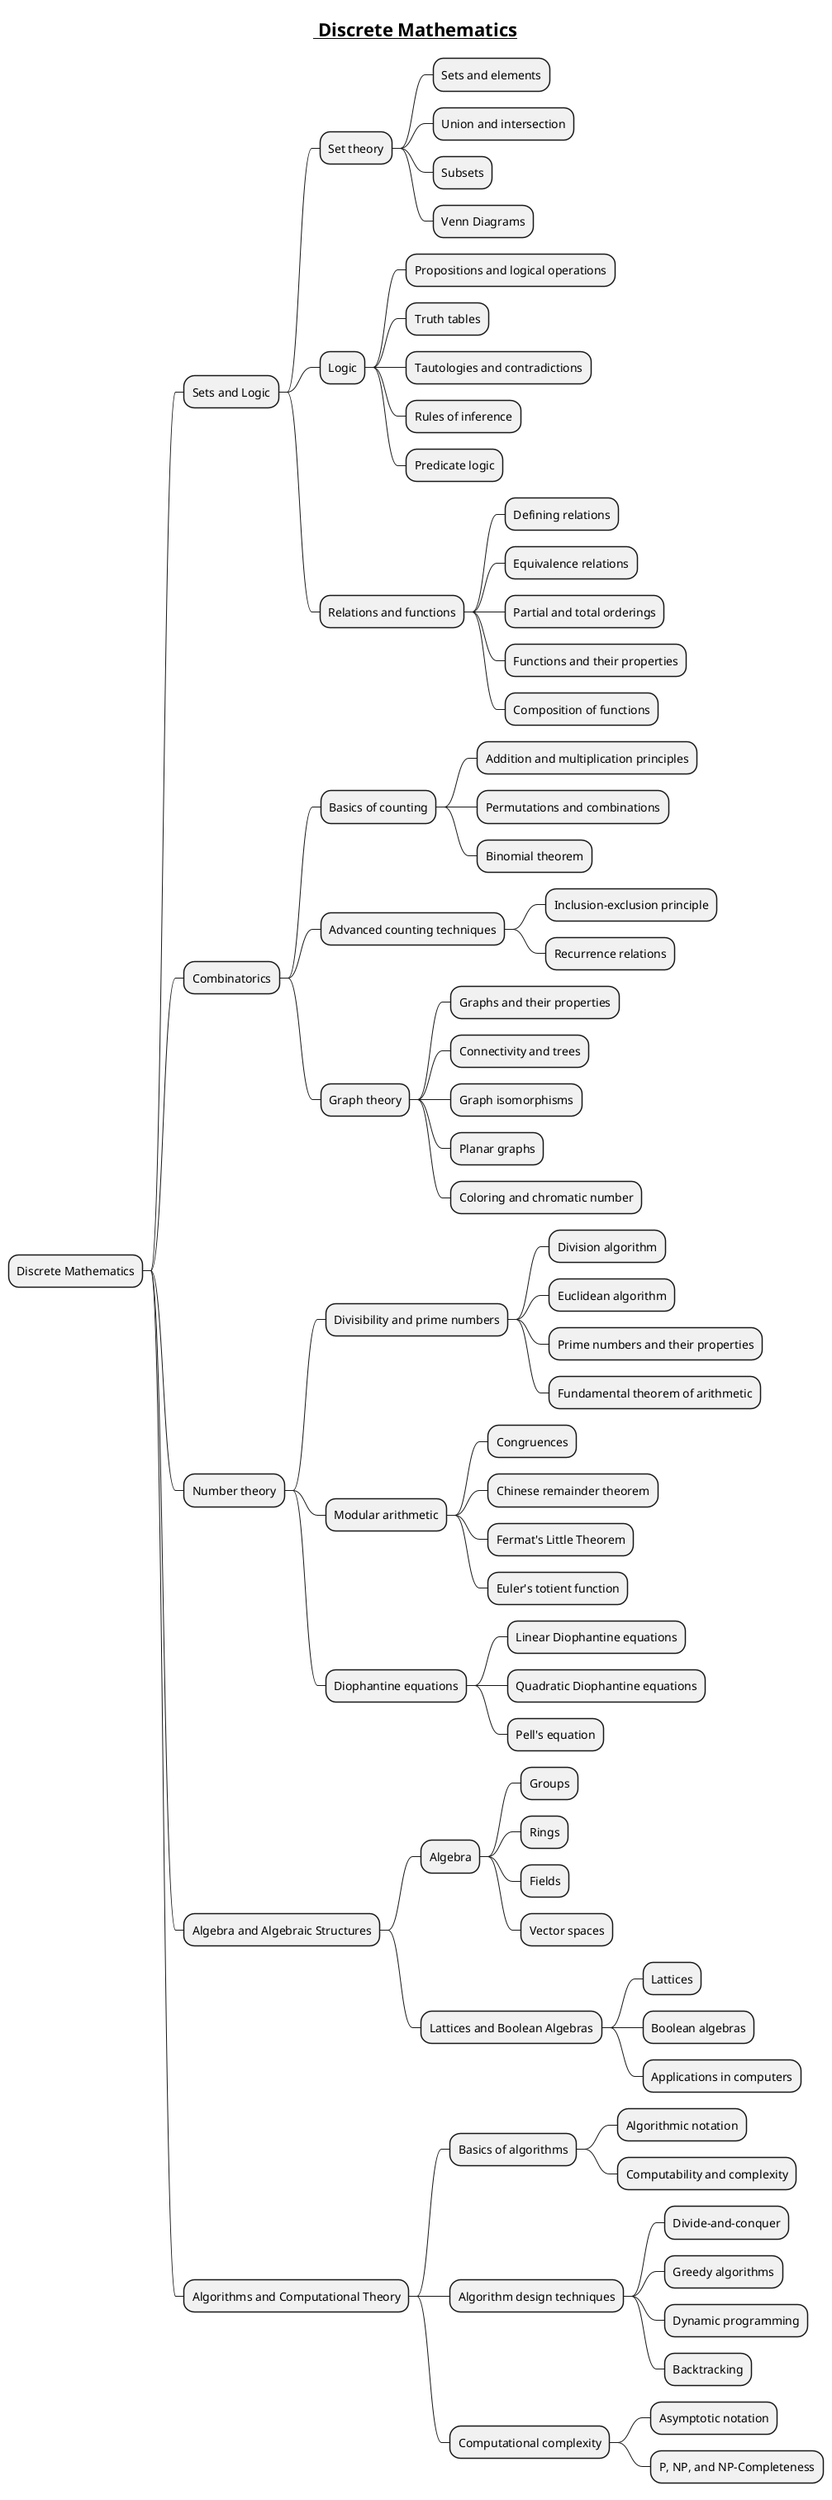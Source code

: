 @startmindmap

title =__ Discrete Mathematics__

* Discrete Mathematics
** Sets and Logic
*** Set theory
**** Sets and elements
**** Union and intersection
**** Subsets
**** Venn Diagrams
*** Logic
**** Propositions and logical operations
**** Truth tables
**** Tautologies and contradictions
**** Rules of inference
**** Predicate logic
*** Relations and functions
**** Defining relations
**** Equivalence relations
**** Partial and total orderings
**** Functions and their properties
**** Composition of functions

** Combinatorics
*** Basics of counting
**** Addition and multiplication principles
**** Permutations and combinations
**** Binomial theorem
*** Advanced counting techniques
**** Inclusion-exclusion principle
**** Recurrence relations
*** Graph theory
**** Graphs and their properties
**** Connectivity and trees
**** Graph isomorphisms
**** Planar graphs
**** Coloring and chromatic number

** Number theory
*** Divisibility and prime numbers
**** Division algorithm
**** Euclidean algorithm
**** Prime numbers and their properties
**** Fundamental theorem of arithmetic
*** Modular arithmetic
**** Congruences
**** Chinese remainder theorem
**** Fermat's Little Theorem
**** Euler's totient function
*** Diophantine equations
**** Linear Diophantine equations
**** Quadratic Diophantine equations
**** Pell's equation

** Algebra and Algebraic Structures
*** Algebra
**** Groups
**** Rings
**** Fields
**** Vector spaces
*** Lattices and Boolean Algebras
**** Lattices
**** Boolean algebras
**** Applications in computers

** Algorithms and Computational Theory
*** Basics of algorithms
**** Algorithmic notation
**** Computability and complexity
*** Algorithm design techniques
**** Divide-and-conquer
**** Greedy algorithms
**** Dynamic programming
**** Backtracking
*** Computational complexity
**** Asymptotic notation
**** P, NP, and NP-Completeness

@endmindmap
